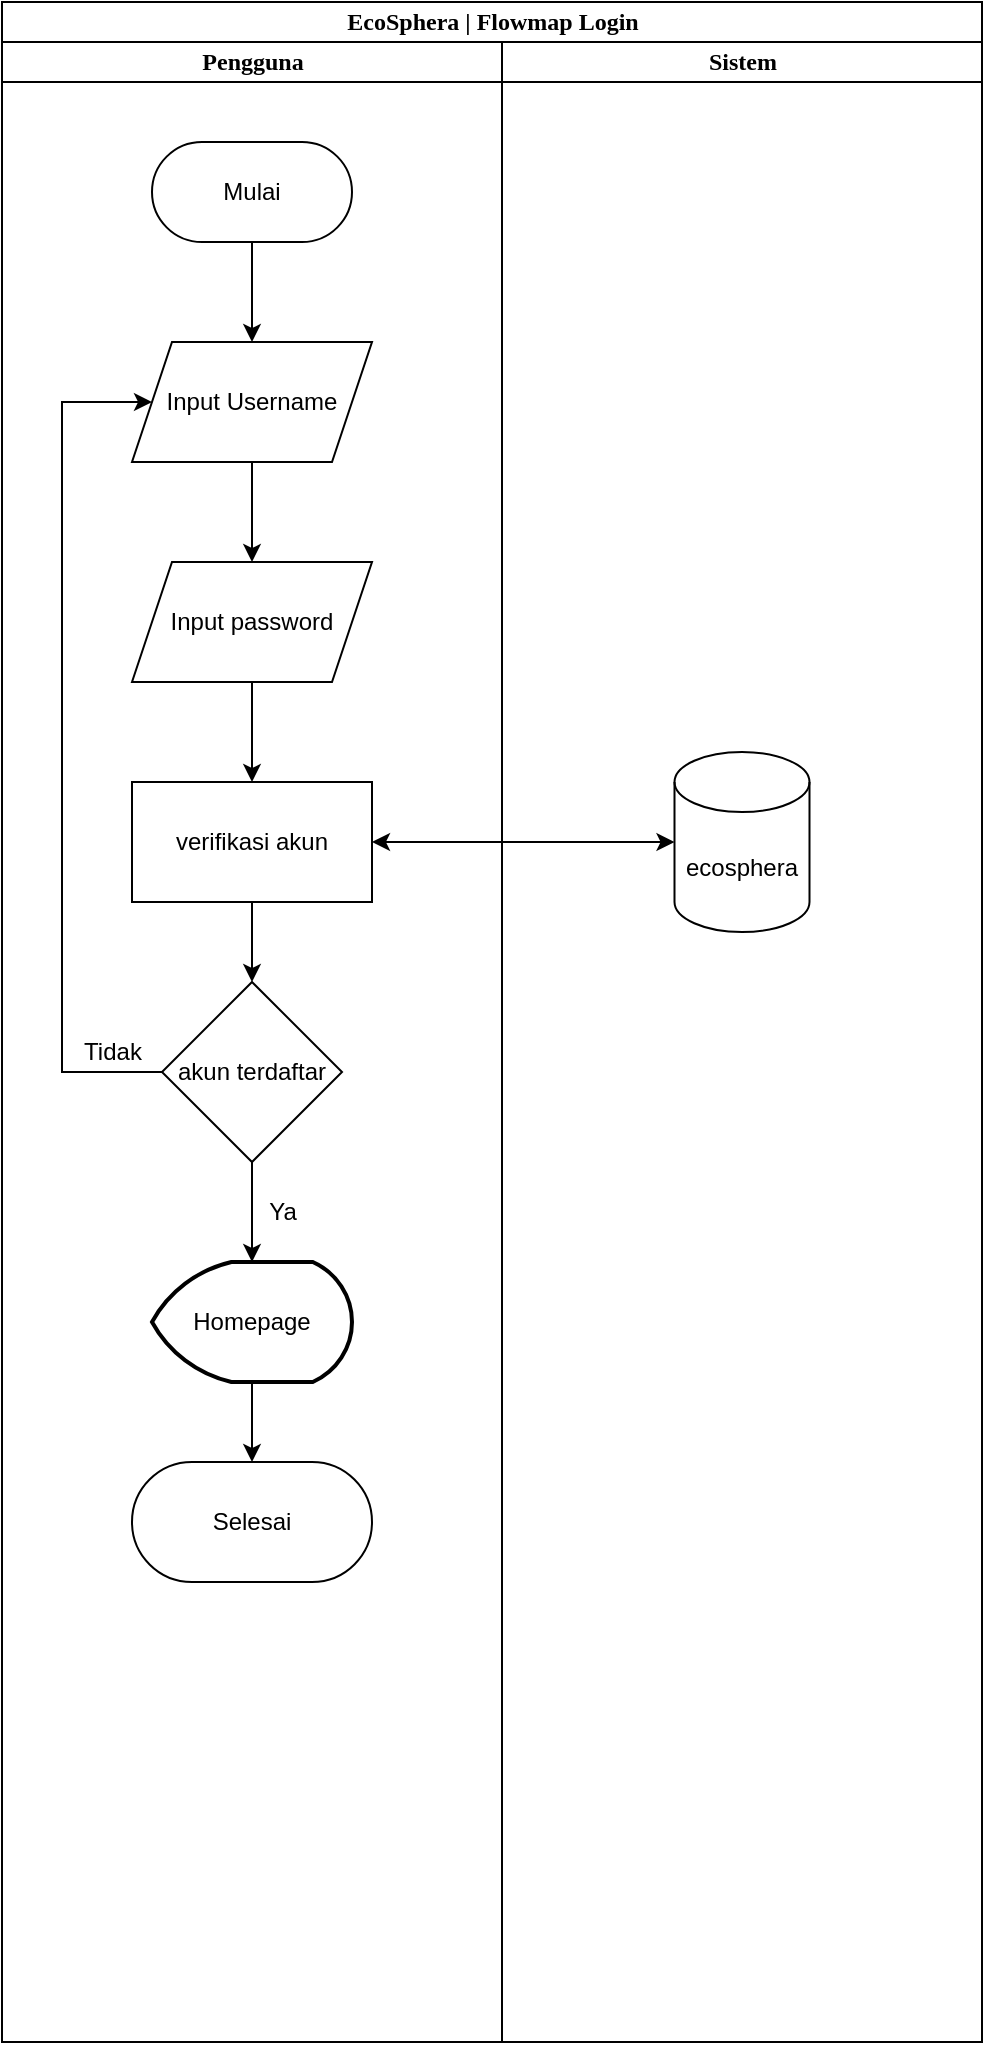 <mxfile version="20.3.0" type="device"><diagram id="jVoRsX_BVdUUcEZ6zd90" name="Page-1"><mxGraphModel dx="868" dy="543" grid="1" gridSize="10" guides="1" tooltips="1" connect="1" arrows="1" fold="1" page="1" pageScale="1" pageWidth="2339" pageHeight="3300" math="0" shadow="0"><root><mxCell id="0"/><mxCell id="1" parent="0"/><mxCell id="t4eoZVEex1hZN_kZBkDO-1" value="&lt;font style=&quot;font-size: 12px;&quot;&gt;EcoSphera | Flowmap Login&lt;/font&gt;" style="swimlane;html=1;childLayout=stackLayout;startSize=20;rounded=0;shadow=0;labelBackgroundColor=none;strokeWidth=1;fontFamily=Times New Roman;fontSize=8;align=center;" vertex="1" parent="1"><mxGeometry x="210" y="90" width="490" height="1020" as="geometry"/></mxCell><mxCell id="t4eoZVEex1hZN_kZBkDO-2" value="Pengguna" style="swimlane;html=1;startSize=20;fontFamily=Times New Roman;" vertex="1" parent="t4eoZVEex1hZN_kZBkDO-1"><mxGeometry y="20" width="250" height="1000" as="geometry"><mxRectangle y="20" width="40" height="1000" as="alternateBounds"/></mxGeometry></mxCell><mxCell id="t4eoZVEex1hZN_kZBkDO-31" style="edgeStyle=orthogonalEdgeStyle;rounded=0;orthogonalLoop=1;jettySize=auto;html=1;entryX=0.5;entryY=0;entryDx=0;entryDy=0;" edge="1" parent="t4eoZVEex1hZN_kZBkDO-2" source="t4eoZVEex1hZN_kZBkDO-29" target="t4eoZVEex1hZN_kZBkDO-30"><mxGeometry relative="1" as="geometry"/></mxCell><mxCell id="t4eoZVEex1hZN_kZBkDO-29" value="Mulai" style="rounded=1;whiteSpace=wrap;html=1;arcSize=50;" vertex="1" parent="t4eoZVEex1hZN_kZBkDO-2"><mxGeometry x="75" y="50" width="100" height="50" as="geometry"/></mxCell><mxCell id="t4eoZVEex1hZN_kZBkDO-33" style="edgeStyle=orthogonalEdgeStyle;rounded=0;orthogonalLoop=1;jettySize=auto;html=1;entryX=0.5;entryY=0;entryDx=0;entryDy=0;" edge="1" parent="t4eoZVEex1hZN_kZBkDO-2" source="t4eoZVEex1hZN_kZBkDO-30" target="t4eoZVEex1hZN_kZBkDO-32"><mxGeometry relative="1" as="geometry"/></mxCell><mxCell id="t4eoZVEex1hZN_kZBkDO-30" value="Input Username" style="shape=parallelogram;perimeter=parallelogramPerimeter;whiteSpace=wrap;html=1;fixedSize=1;" vertex="1" parent="t4eoZVEex1hZN_kZBkDO-2"><mxGeometry x="65" y="150" width="120" height="60" as="geometry"/></mxCell><mxCell id="t4eoZVEex1hZN_kZBkDO-38" style="edgeStyle=orthogonalEdgeStyle;rounded=0;orthogonalLoop=1;jettySize=auto;html=1;entryX=0.5;entryY=0;entryDx=0;entryDy=0;" edge="1" parent="t4eoZVEex1hZN_kZBkDO-2" source="t4eoZVEex1hZN_kZBkDO-32" target="t4eoZVEex1hZN_kZBkDO-37"><mxGeometry relative="1" as="geometry"/></mxCell><mxCell id="t4eoZVEex1hZN_kZBkDO-32" value="Input password" style="shape=parallelogram;perimeter=parallelogramPerimeter;whiteSpace=wrap;html=1;fixedSize=1;" vertex="1" parent="t4eoZVEex1hZN_kZBkDO-2"><mxGeometry x="65" y="260" width="120" height="60" as="geometry"/></mxCell><mxCell id="t4eoZVEex1hZN_kZBkDO-43" style="edgeStyle=orthogonalEdgeStyle;rounded=0;orthogonalLoop=1;jettySize=auto;html=1;entryX=0.5;entryY=0;entryDx=0;entryDy=0;" edge="1" parent="t4eoZVEex1hZN_kZBkDO-2" source="t4eoZVEex1hZN_kZBkDO-37" target="t4eoZVEex1hZN_kZBkDO-42"><mxGeometry relative="1" as="geometry"/></mxCell><mxCell id="t4eoZVEex1hZN_kZBkDO-37" value="verifikasi akun" style="rounded=0;whiteSpace=wrap;html=1;" vertex="1" parent="t4eoZVEex1hZN_kZBkDO-2"><mxGeometry x="65" y="370" width="120" height="60" as="geometry"/></mxCell><mxCell id="t4eoZVEex1hZN_kZBkDO-48" style="edgeStyle=elbowEdgeStyle;rounded=0;orthogonalLoop=1;jettySize=auto;html=1;entryX=0.5;entryY=0;entryDx=0;entryDy=0;entryPerimeter=0;" edge="1" parent="t4eoZVEex1hZN_kZBkDO-2" source="t4eoZVEex1hZN_kZBkDO-42" target="t4eoZVEex1hZN_kZBkDO-47"><mxGeometry relative="1" as="geometry"/></mxCell><mxCell id="t4eoZVEex1hZN_kZBkDO-42" value="akun terdaftar" style="rhombus;whiteSpace=wrap;html=1;" vertex="1" parent="t4eoZVEex1hZN_kZBkDO-2"><mxGeometry x="80" y="470" width="90" height="90" as="geometry"/></mxCell><mxCell id="t4eoZVEex1hZN_kZBkDO-45" value="" style="endArrow=classic;html=1;rounded=0;exitX=0;exitY=0.5;exitDx=0;exitDy=0;edgeStyle=elbowEdgeStyle;entryX=0;entryY=0.5;entryDx=0;entryDy=0;" edge="1" parent="t4eoZVEex1hZN_kZBkDO-2" source="t4eoZVEex1hZN_kZBkDO-42" target="t4eoZVEex1hZN_kZBkDO-30"><mxGeometry width="50" height="50" relative="1" as="geometry"><mxPoint x="120" y="360" as="sourcePoint"/><mxPoint x="40" y="170" as="targetPoint"/><Array as="points"><mxPoint x="30" y="350"/></Array></mxGeometry></mxCell><mxCell id="t4eoZVEex1hZN_kZBkDO-46" value="Tidak" style="text;html=1;align=center;verticalAlign=middle;resizable=0;points=[];autosize=1;strokeColor=none;fillColor=none;" vertex="1" parent="t4eoZVEex1hZN_kZBkDO-2"><mxGeometry x="30" y="490" width="50" height="30" as="geometry"/></mxCell><mxCell id="t4eoZVEex1hZN_kZBkDO-52" style="edgeStyle=elbowEdgeStyle;rounded=0;orthogonalLoop=1;jettySize=auto;html=1;" edge="1" parent="t4eoZVEex1hZN_kZBkDO-2" source="t4eoZVEex1hZN_kZBkDO-47" target="t4eoZVEex1hZN_kZBkDO-51"><mxGeometry relative="1" as="geometry"/></mxCell><mxCell id="t4eoZVEex1hZN_kZBkDO-47" value="Homepage" style="strokeWidth=2;html=1;shape=mxgraph.flowchart.display;whiteSpace=wrap;" vertex="1" parent="t4eoZVEex1hZN_kZBkDO-2"><mxGeometry x="75" y="610" width="100" height="60" as="geometry"/></mxCell><mxCell id="t4eoZVEex1hZN_kZBkDO-49" value="Ya" style="text;html=1;align=center;verticalAlign=middle;resizable=0;points=[];autosize=1;strokeColor=none;fillColor=none;" vertex="1" parent="t4eoZVEex1hZN_kZBkDO-2"><mxGeometry x="120" y="570" width="40" height="30" as="geometry"/></mxCell><mxCell id="t4eoZVEex1hZN_kZBkDO-51" value="Selesai" style="rounded=1;whiteSpace=wrap;html=1;arcSize=50;" vertex="1" parent="t4eoZVEex1hZN_kZBkDO-2"><mxGeometry x="65" y="710" width="120" height="60" as="geometry"/></mxCell><mxCell id="t4eoZVEex1hZN_kZBkDO-14" value="Sistem" style="swimlane;html=1;startSize=20;fontFamily=Times New Roman;" vertex="1" parent="t4eoZVEex1hZN_kZBkDO-1"><mxGeometry x="250" y="20" width="240" height="1000" as="geometry"/></mxCell><mxCell id="t4eoZVEex1hZN_kZBkDO-39" value="ecosphera" style="shape=cylinder3;whiteSpace=wrap;html=1;boundedLbl=1;backgroundOutline=1;size=15;" vertex="1" parent="t4eoZVEex1hZN_kZBkDO-14"><mxGeometry x="86.25" y="355" width="67.5" height="90" as="geometry"/></mxCell><mxCell id="t4eoZVEex1hZN_kZBkDO-41" value="" style="endArrow=classic;startArrow=classic;html=1;rounded=0;entryX=0;entryY=0.5;entryDx=0;entryDy=0;entryPerimeter=0;exitX=1;exitY=0.5;exitDx=0;exitDy=0;" edge="1" parent="t4eoZVEex1hZN_kZBkDO-1" source="t4eoZVEex1hZN_kZBkDO-37" target="t4eoZVEex1hZN_kZBkDO-39"><mxGeometry width="50" height="50" relative="1" as="geometry"><mxPoint x="190" y="420" as="sourcePoint"/><mxPoint x="170" y="370" as="targetPoint"/></mxGeometry></mxCell></root></mxGraphModel></diagram></mxfile>